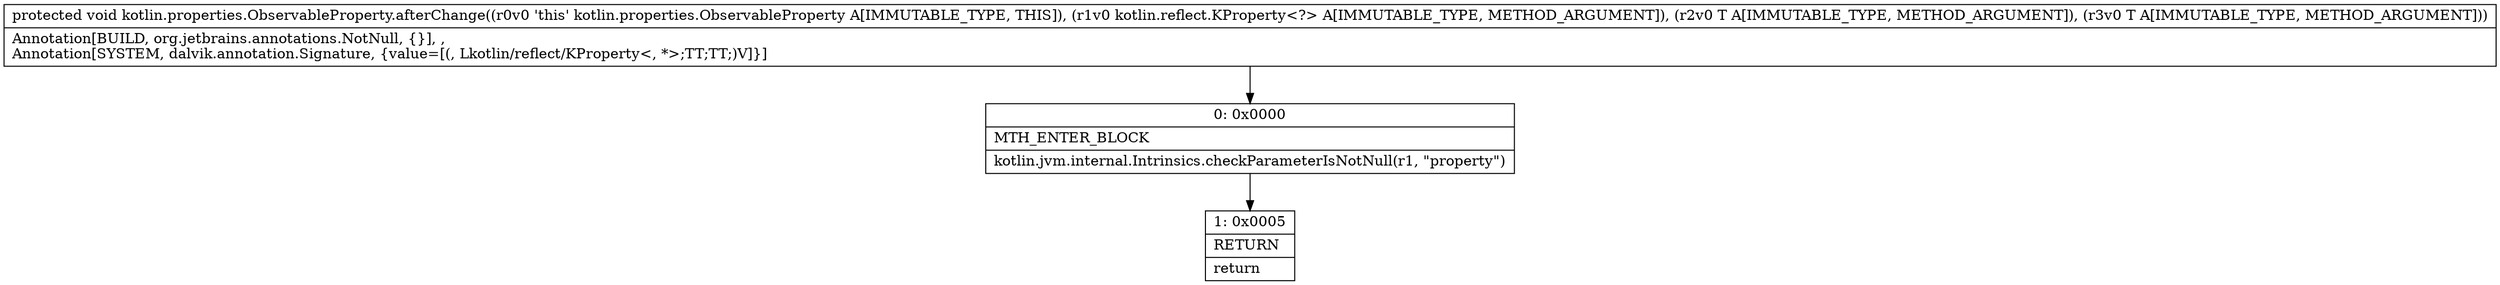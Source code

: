 digraph "CFG forkotlin.properties.ObservableProperty.afterChange(Lkotlin\/reflect\/KProperty;Ljava\/lang\/Object;Ljava\/lang\/Object;)V" {
Node_0 [shape=record,label="{0\:\ 0x0000|MTH_ENTER_BLOCK\l|kotlin.jvm.internal.Intrinsics.checkParameterIsNotNull(r1, \"property\")\l}"];
Node_1 [shape=record,label="{1\:\ 0x0005|RETURN\l|return\l}"];
MethodNode[shape=record,label="{protected void kotlin.properties.ObservableProperty.afterChange((r0v0 'this' kotlin.properties.ObservableProperty A[IMMUTABLE_TYPE, THIS]), (r1v0 kotlin.reflect.KProperty\<?\> A[IMMUTABLE_TYPE, METHOD_ARGUMENT]), (r2v0 T A[IMMUTABLE_TYPE, METHOD_ARGUMENT]), (r3v0 T A[IMMUTABLE_TYPE, METHOD_ARGUMENT]))  | Annotation[BUILD, org.jetbrains.annotations.NotNull, \{\}], , \lAnnotation[SYSTEM, dalvik.annotation.Signature, \{value=[(, Lkotlin\/reflect\/KProperty\<, *\>;TT;TT;)V]\}]\l}"];
MethodNode -> Node_0;
Node_0 -> Node_1;
}

